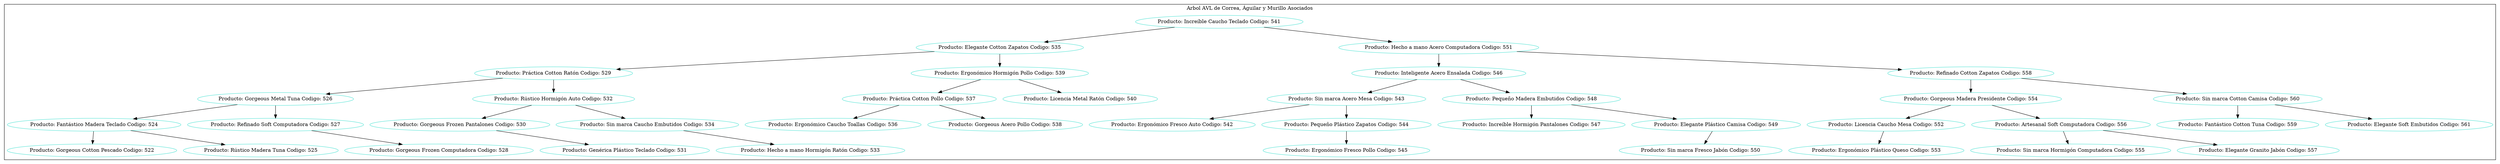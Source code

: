digraph Hash{
node [color ="turquoise"];
subgraph clusterMarco {label="Arbol AVL de Correa, Águilar y Murillo Asociados";color=black;
node[label="Producto: Increíble Caucho Teclado Codigo: 541"]541;
node[label="Producto: Elegante Cotton Zapatos Codigo: 535"]535;
node[label="Producto: Práctica Cotton Ratón Codigo: 529"]529;
node[label="Producto: Gorgeous Metal Tuna Codigo: 526"]526;
node[label="Producto: Fantástico Madera Teclado Codigo: 524"]524;
node[label="Producto: Gorgeous Cotton Pescado Codigo: 522"]522;
node[label="Producto: Rústico Madera Tuna Codigo: 525"]525;
node[label="Producto: Refinado Soft Computadora Codigo: 527"]527;
node[label="Producto: Gorgeous Frozen Computadora Codigo: 528"]528;
node[label="Producto: Rústico Hormigón Auto Codigo: 532"]532;
node[label="Producto: Gorgeous Frozen Pantalones Codigo: 530"]530;
node[label="Producto: Genérica Plástico Teclado Codigo: 531"]531;
node[label="Producto: Sin marca Caucho Embutidos Codigo: 534"]534;
node[label="Producto: Hecho a mano Hormigón Ratón Codigo: 533"]533;
node[label="Producto: Ergonómico Hormigón Pollo Codigo: 539"]539;
node[label="Producto: Práctica Cotton Pollo Codigo: 537"]537;
node[label="Producto: Ergonómico Caucho Toallas Codigo: 536"]536;
node[label="Producto: Gorgeous Acero Pollo Codigo: 538"]538;
node[label="Producto: Licencia Metal Ratón Codigo: 540"]540;
node[label="Producto: Hecho a mano Acero Computadora Codigo: 551"]551;
node[label="Producto: Inteligente Acero Ensalada Codigo: 546"]546;
node[label="Producto: Sin marca Acero Mesa Codigo: 543"]543;
node[label="Producto: Ergonómico Fresco Auto Codigo: 542"]542;
node[label="Producto: Pequeño Plástico Zapatos Codigo: 544"]544;
node[label="Producto: Ergonómico Fresco Pollo Codigo: 545"]545;
node[label="Producto: Pequeño Madera Embutidos Codigo: 548"]548;
node[label="Producto: Increíble Hormigón Pantalones Codigo: 547"]547;
node[label="Producto: Elegante Plástico Camisa Codigo: 549"]549;
node[label="Producto: Sin marca Fresco Jabón Codigo: 550"]550;
node[label="Producto: Refinado Cotton Zapatos Codigo: 558"]558;
node[label="Producto: Gorgeous Madera Presidente Codigo: 554"]554;
node[label="Producto: Licencia Caucho Mesa Codigo: 552"]552;
node[label="Producto: Ergonómico Plástico Queso Codigo: 553"]553;
node[label="Producto: Artesanal Soft Computadora Codigo: 556"]556;
node[label="Producto: Sin marca Hormigón Computadora Codigo: 555"]555;
node[label="Producto: Elegante Granito Jabón Codigo: 557"]557;
node[label="Producto: Sin marca Cotton Camisa Codigo: 560"]560;
node[label="Producto: Fantástico Cotton Tuna Codigo: 559"]559;
node[label="Producto: Elegante Soft Embutidos Codigo: 561"]561;
524->522;
524->525;
526->524;
527->528;
526->527;
529->526;
530->531;
532->530;
534->533;
532->534;
529->532;
535->529;
537->536;
537->538;
539->537;
539->540;
535->539;
541->535;
543->542;
544->545;
543->544;
546->543;
548->547;
549->550;
548->549;
546->548;
551->546;
552->553;
554->552;
556->555;
556->557;
554->556;
558->554;
560->559;
560->561;
558->560;
551->558;
541->551;
}
}